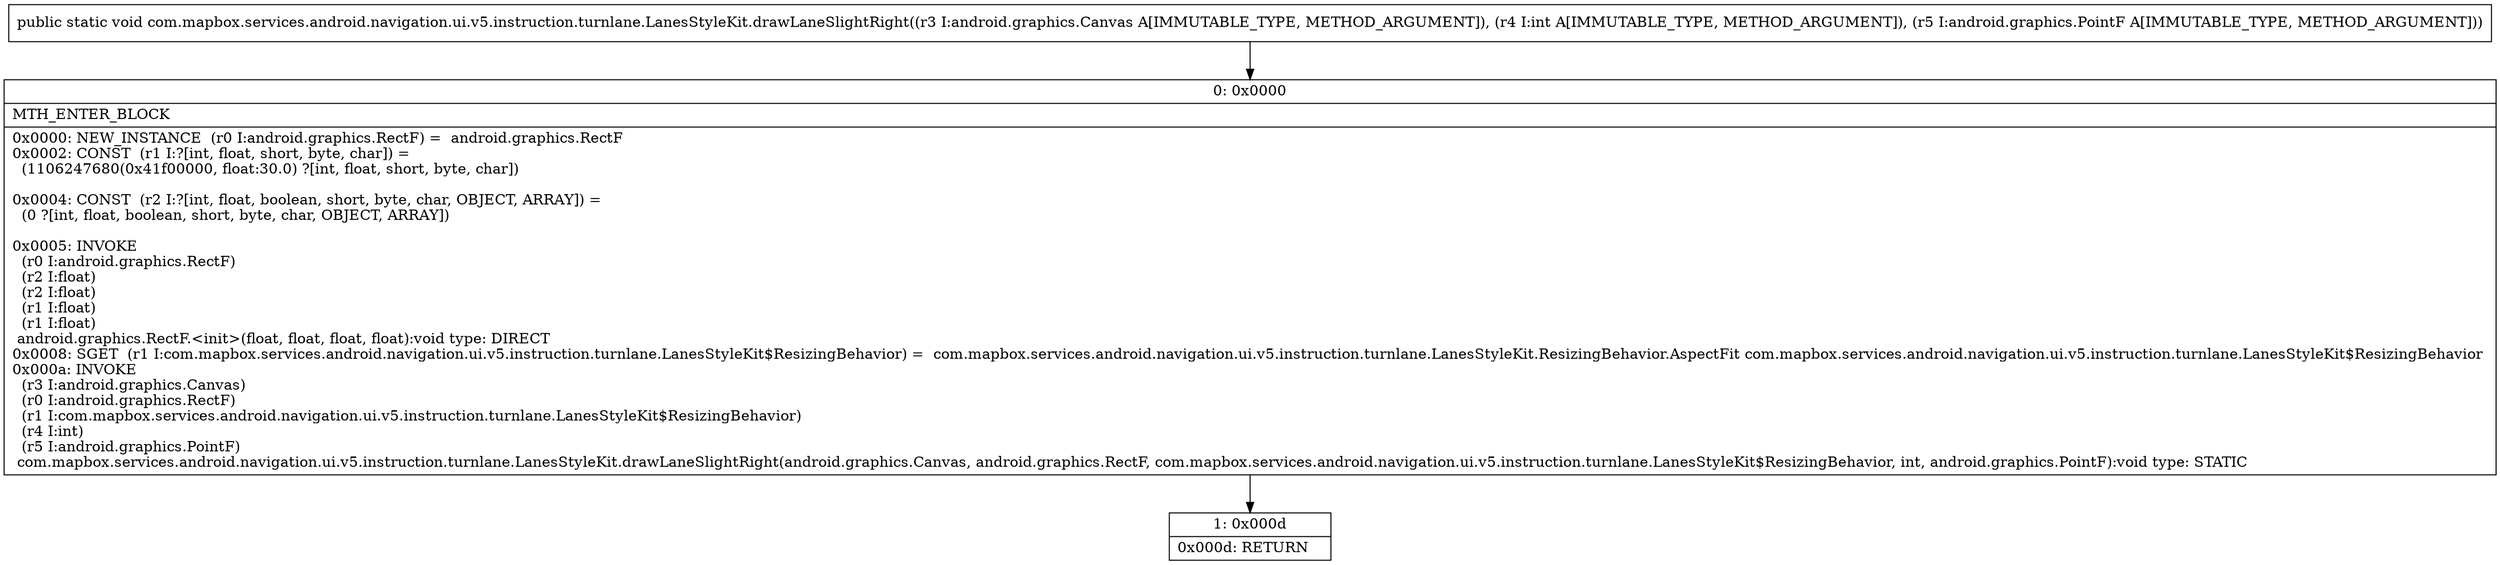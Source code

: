 digraph "CFG forcom.mapbox.services.android.navigation.ui.v5.instruction.turnlane.LanesStyleKit.drawLaneSlightRight(Landroid\/graphics\/Canvas;ILandroid\/graphics\/PointF;)V" {
Node_0 [shape=record,label="{0\:\ 0x0000|MTH_ENTER_BLOCK\l|0x0000: NEW_INSTANCE  (r0 I:android.graphics.RectF) =  android.graphics.RectF \l0x0002: CONST  (r1 I:?[int, float, short, byte, char]) = \l  (1106247680(0x41f00000, float:30.0) ?[int, float, short, byte, char])\l \l0x0004: CONST  (r2 I:?[int, float, boolean, short, byte, char, OBJECT, ARRAY]) = \l  (0 ?[int, float, boolean, short, byte, char, OBJECT, ARRAY])\l \l0x0005: INVOKE  \l  (r0 I:android.graphics.RectF)\l  (r2 I:float)\l  (r2 I:float)\l  (r1 I:float)\l  (r1 I:float)\l android.graphics.RectF.\<init\>(float, float, float, float):void type: DIRECT \l0x0008: SGET  (r1 I:com.mapbox.services.android.navigation.ui.v5.instruction.turnlane.LanesStyleKit$ResizingBehavior) =  com.mapbox.services.android.navigation.ui.v5.instruction.turnlane.LanesStyleKit.ResizingBehavior.AspectFit com.mapbox.services.android.navigation.ui.v5.instruction.turnlane.LanesStyleKit$ResizingBehavior \l0x000a: INVOKE  \l  (r3 I:android.graphics.Canvas)\l  (r0 I:android.graphics.RectF)\l  (r1 I:com.mapbox.services.android.navigation.ui.v5.instruction.turnlane.LanesStyleKit$ResizingBehavior)\l  (r4 I:int)\l  (r5 I:android.graphics.PointF)\l com.mapbox.services.android.navigation.ui.v5.instruction.turnlane.LanesStyleKit.drawLaneSlightRight(android.graphics.Canvas, android.graphics.RectF, com.mapbox.services.android.navigation.ui.v5.instruction.turnlane.LanesStyleKit$ResizingBehavior, int, android.graphics.PointF):void type: STATIC \l}"];
Node_1 [shape=record,label="{1\:\ 0x000d|0x000d: RETURN   \l}"];
MethodNode[shape=record,label="{public static void com.mapbox.services.android.navigation.ui.v5.instruction.turnlane.LanesStyleKit.drawLaneSlightRight((r3 I:android.graphics.Canvas A[IMMUTABLE_TYPE, METHOD_ARGUMENT]), (r4 I:int A[IMMUTABLE_TYPE, METHOD_ARGUMENT]), (r5 I:android.graphics.PointF A[IMMUTABLE_TYPE, METHOD_ARGUMENT])) }"];
MethodNode -> Node_0;
Node_0 -> Node_1;
}

